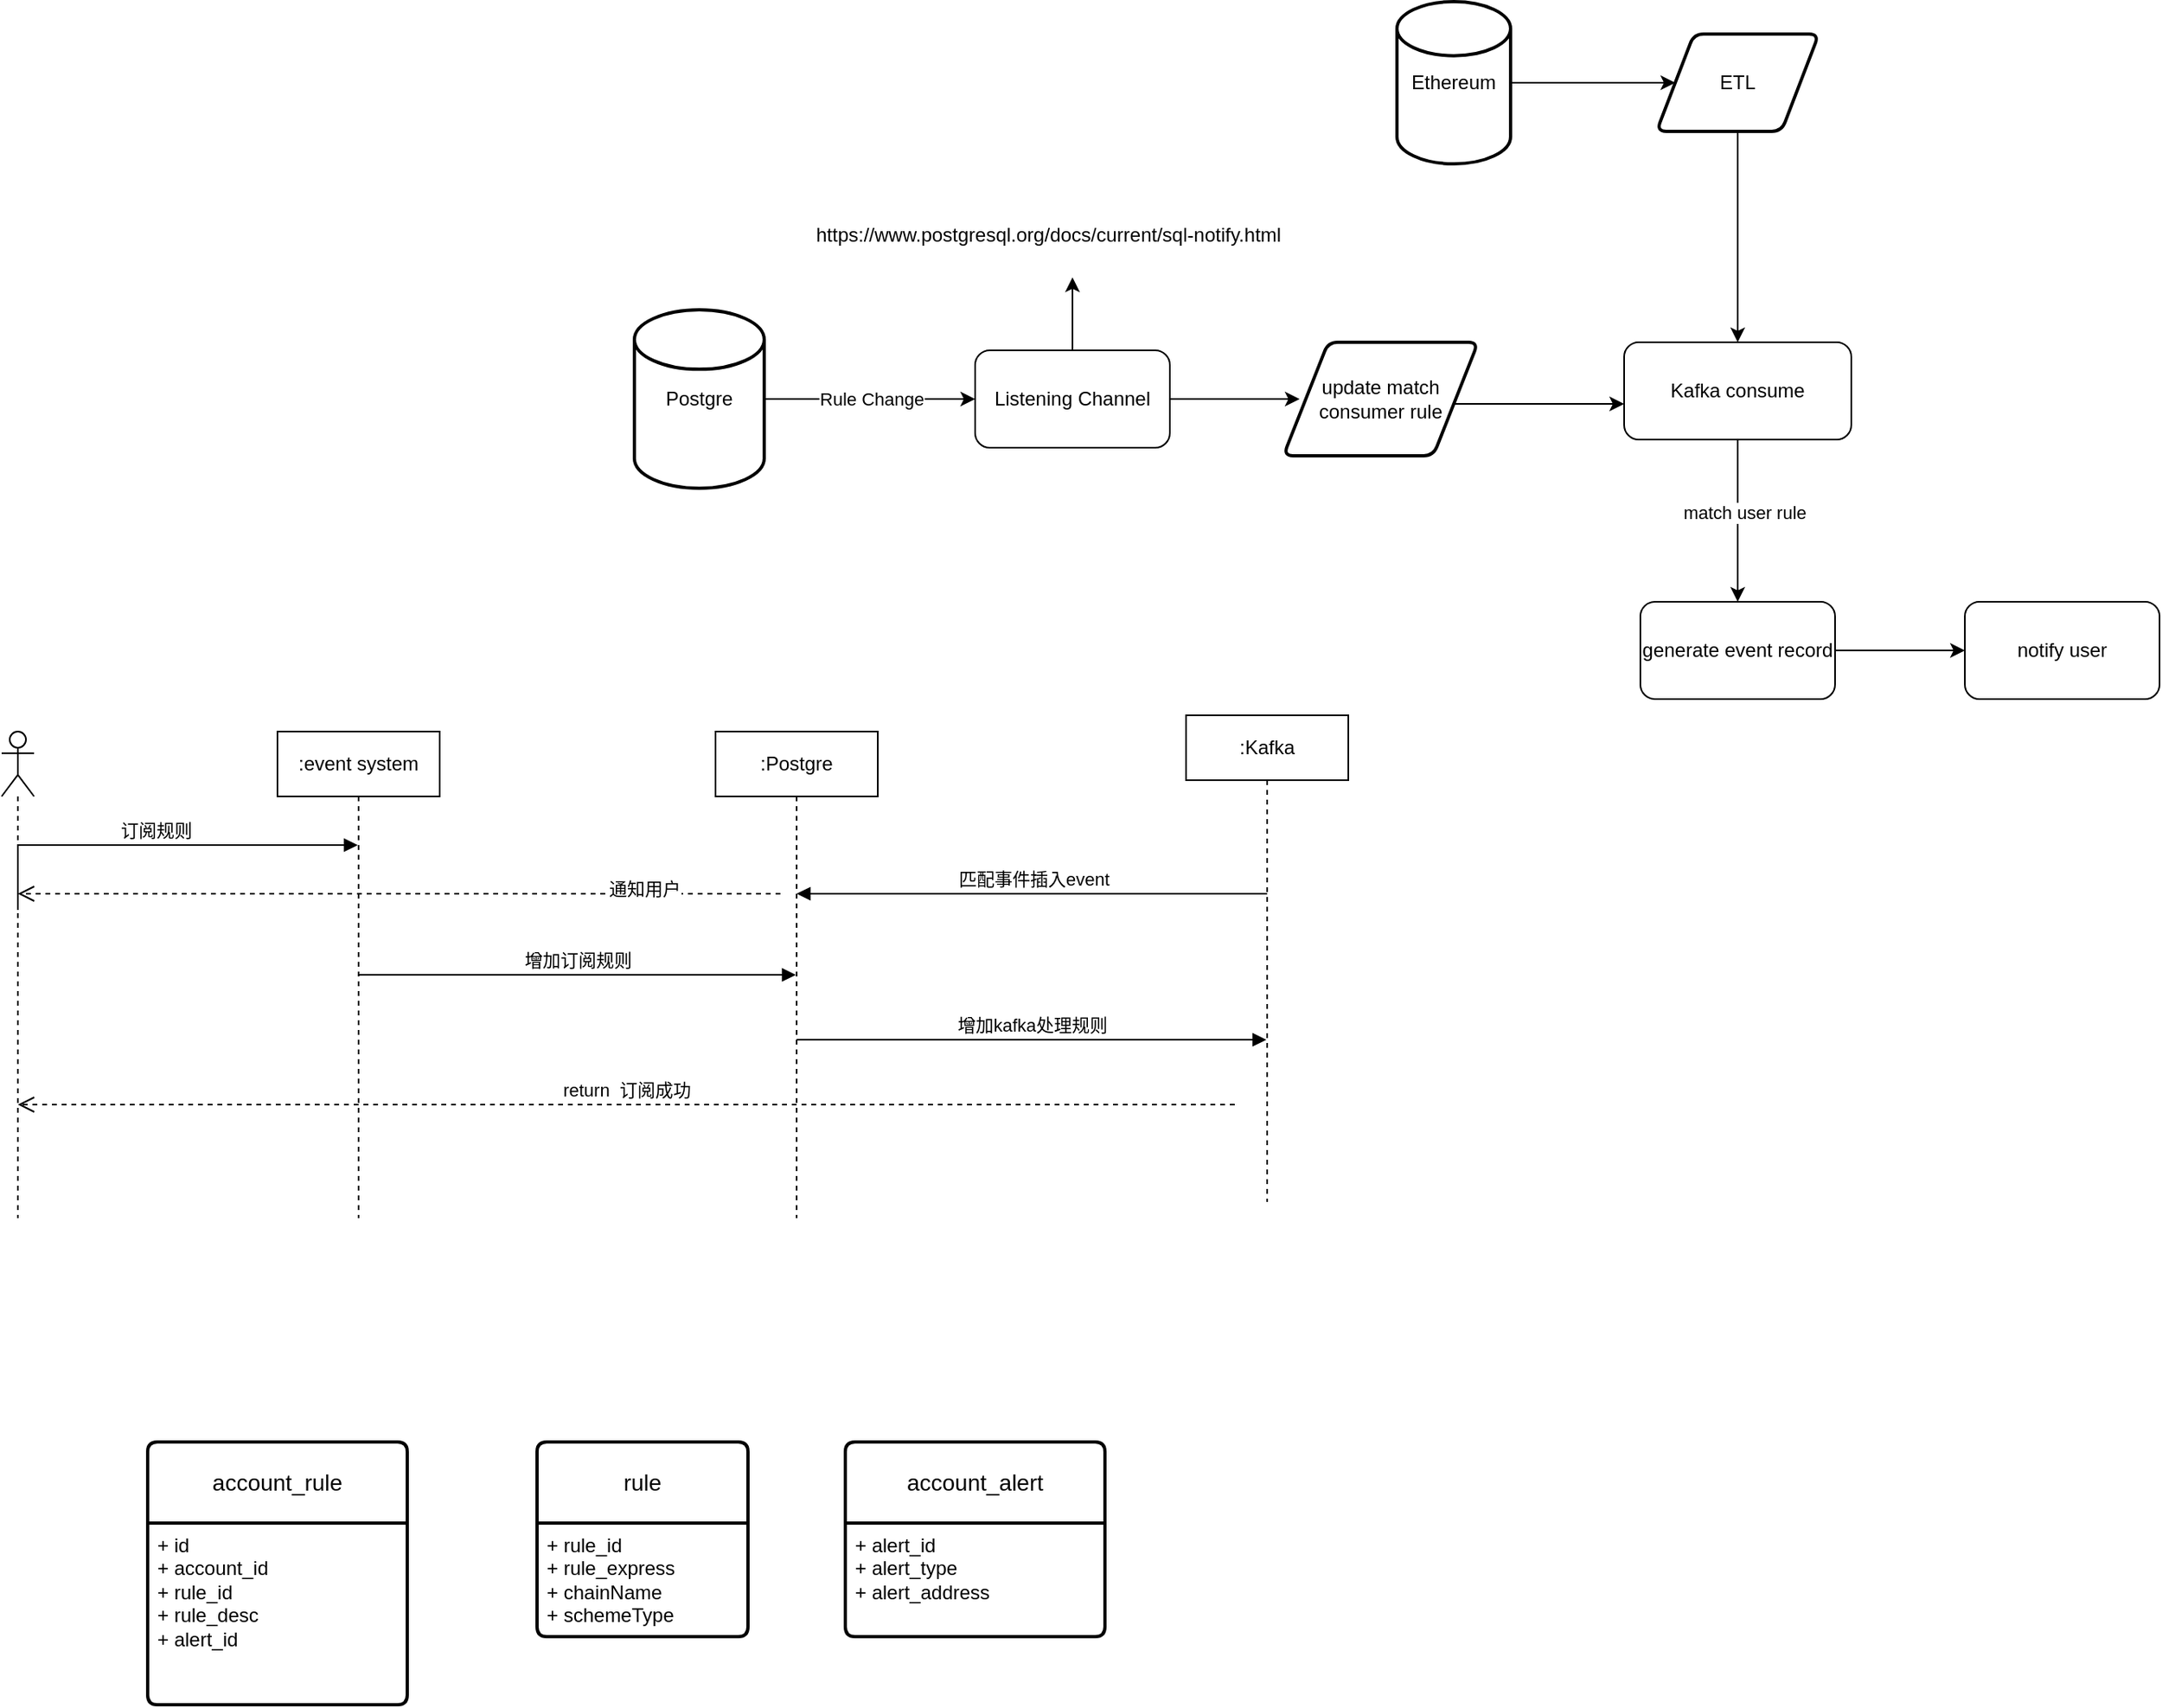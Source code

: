 <mxfile version="21.3.6" type="github">
  <diagram name="第 1 页" id="WKOajXAuy44UoEpm-j3J">
    <mxGraphModel dx="1434" dy="800" grid="1" gridSize="10" guides="1" tooltips="1" connect="1" arrows="1" fold="1" page="1" pageScale="1" pageWidth="1654" pageHeight="2336" math="0" shadow="0">
      <root>
        <mxCell id="0" />
        <mxCell id="1" parent="0" />
        <mxCell id="4RL9cxB60USZuB9PjdWt-29" value="" style="group" parent="1" vertex="1" connectable="0">
          <mxGeometry x="580" y="300" width="760" height="190" as="geometry" />
        </mxCell>
        <mxCell id="Ua5t-kMHucpOH0GJdCgf-6" value="" style="group" parent="4RL9cxB60USZuB9PjdWt-29" vertex="1" connectable="0">
          <mxGeometry x="500" y="-140" width="260" height="100" as="geometry" />
        </mxCell>
        <mxCell id="4RL9cxB60USZuB9PjdWt-5" value="Ethereum" style="strokeWidth=2;html=1;shape=mxgraph.flowchart.database;whiteSpace=wrap;" parent="Ua5t-kMHucpOH0GJdCgf-6" vertex="1">
          <mxGeometry width="70" height="100" as="geometry" />
        </mxCell>
        <mxCell id="4RL9cxB60USZuB9PjdWt-7" value="ETL" style="shape=parallelogram;html=1;strokeWidth=2;perimeter=parallelogramPerimeter;whiteSpace=wrap;rounded=1;arcSize=12;size=0.23;" parent="Ua5t-kMHucpOH0GJdCgf-6" vertex="1">
          <mxGeometry x="160" y="20" width="100" height="60" as="geometry" />
        </mxCell>
        <mxCell id="4RL9cxB60USZuB9PjdWt-8" style="edgeStyle=orthogonalEdgeStyle;rounded=0;orthogonalLoop=1;jettySize=auto;html=1;exitX=1;exitY=0.5;exitDx=0;exitDy=0;exitPerimeter=0;" parent="Ua5t-kMHucpOH0GJdCgf-6" source="4RL9cxB60USZuB9PjdWt-5" target="4RL9cxB60USZuB9PjdWt-7" edge="1">
          <mxGeometry relative="1" as="geometry" />
        </mxCell>
        <mxCell id="Ua5t-kMHucpOH0GJdCgf-5" value="" style="group" parent="1" vertex="1" connectable="0">
          <mxGeometry x="610" y="290" width="940" height="300" as="geometry" />
        </mxCell>
        <mxCell id="4RL9cxB60USZuB9PjdWt-11" value="Postgre" style="strokeWidth=2;html=1;shape=mxgraph.flowchart.database;whiteSpace=wrap;" parent="Ua5t-kMHucpOH0GJdCgf-5" vertex="1">
          <mxGeometry y="60" width="80" height="110" as="geometry" />
        </mxCell>
        <mxCell id="4RL9cxB60USZuB9PjdWt-32" value="" style="edgeStyle=orthogonalEdgeStyle;rounded=0;orthogonalLoop=1;jettySize=auto;html=1;" parent="Ua5t-kMHucpOH0GJdCgf-5" source="4RL9cxB60USZuB9PjdWt-21" edge="1">
          <mxGeometry relative="1" as="geometry">
            <mxPoint x="410" y="115" as="targetPoint" />
          </mxGeometry>
        </mxCell>
        <mxCell id="4RL9cxB60USZuB9PjdWt-21" value="Listening Channel" style="rounded=1;whiteSpace=wrap;html=1;" parent="Ua5t-kMHucpOH0GJdCgf-5" vertex="1">
          <mxGeometry x="210" y="85" width="120" height="60" as="geometry" />
        </mxCell>
        <mxCell id="4RL9cxB60USZuB9PjdWt-23" style="edgeStyle=orthogonalEdgeStyle;rounded=0;orthogonalLoop=1;jettySize=auto;html=1;exitX=1;exitY=0.5;exitDx=0;exitDy=0;exitPerimeter=0;entryX=0;entryY=0.5;entryDx=0;entryDy=0;" parent="Ua5t-kMHucpOH0GJdCgf-5" source="4RL9cxB60USZuB9PjdWt-11" target="4RL9cxB60USZuB9PjdWt-21" edge="1">
          <mxGeometry relative="1" as="geometry" />
        </mxCell>
        <mxCell id="4RL9cxB60USZuB9PjdWt-24" value="Rule Change" style="edgeLabel;html=1;align=center;verticalAlign=middle;resizable=0;points=[];" parent="4RL9cxB60USZuB9PjdWt-23" vertex="1" connectable="0">
          <mxGeometry x="0.268" y="-1" relative="1" as="geometry">
            <mxPoint x="-17" y="-1" as="offset" />
          </mxGeometry>
        </mxCell>
        <mxCell id="4RL9cxB60USZuB9PjdWt-14" value="Kafka consume" style="rounded=1;whiteSpace=wrap;html=1;" parent="Ua5t-kMHucpOH0GJdCgf-5" vertex="1">
          <mxGeometry x="610" y="80" width="140" height="60" as="geometry" />
        </mxCell>
        <mxCell id="4RL9cxB60USZuB9PjdWt-38" value="generate event record" style="rounded=1;whiteSpace=wrap;html=1;" parent="Ua5t-kMHucpOH0GJdCgf-5" vertex="1">
          <mxGeometry x="620" y="240" width="120" height="60" as="geometry" />
        </mxCell>
        <mxCell id="4RL9cxB60USZuB9PjdWt-39" style="edgeStyle=orthogonalEdgeStyle;rounded=0;orthogonalLoop=1;jettySize=auto;html=1;exitX=0.5;exitY=1;exitDx=0;exitDy=0;entryX=0.5;entryY=0;entryDx=0;entryDy=0;" parent="Ua5t-kMHucpOH0GJdCgf-5" source="4RL9cxB60USZuB9PjdWt-14" target="4RL9cxB60USZuB9PjdWt-38" edge="1">
          <mxGeometry relative="1" as="geometry" />
        </mxCell>
        <mxCell id="4RL9cxB60USZuB9PjdWt-42" value="match user rule" style="edgeLabel;html=1;align=center;verticalAlign=middle;resizable=0;points=[];" parent="4RL9cxB60USZuB9PjdWt-39" vertex="1" connectable="0">
          <mxGeometry x="-0.098" y="4" relative="1" as="geometry">
            <mxPoint as="offset" />
          </mxGeometry>
        </mxCell>
        <mxCell id="4RL9cxB60USZuB9PjdWt-41" value="" style="edgeStyle=orthogonalEdgeStyle;rounded=0;orthogonalLoop=1;jettySize=auto;html=1;" parent="Ua5t-kMHucpOH0GJdCgf-5" source="4RL9cxB60USZuB9PjdWt-40" target="4RL9cxB60USZuB9PjdWt-14" edge="1">
          <mxGeometry relative="1" as="geometry">
            <Array as="points">
              <mxPoint x="590" y="118" />
              <mxPoint x="590" y="118" />
            </Array>
          </mxGeometry>
        </mxCell>
        <mxCell id="4RL9cxB60USZuB9PjdWt-40" value="update match&lt;br style=&quot;border-color: var(--border-color);&quot;&gt;consumer rule" style="shape=parallelogram;html=1;strokeWidth=2;perimeter=parallelogramPerimeter;whiteSpace=wrap;rounded=1;arcSize=12;size=0.23;" parent="Ua5t-kMHucpOH0GJdCgf-5" vertex="1">
          <mxGeometry x="400" y="80" width="120" height="70" as="geometry" />
        </mxCell>
        <mxCell id="4RL9cxB60USZuB9PjdWt-45" value="notify user" style="whiteSpace=wrap;html=1;rounded=1;" parent="Ua5t-kMHucpOH0GJdCgf-5" vertex="1">
          <mxGeometry x="820" y="240" width="120" height="60" as="geometry" />
        </mxCell>
        <mxCell id="4RL9cxB60USZuB9PjdWt-46" value="" style="edgeStyle=orthogonalEdgeStyle;rounded=0;orthogonalLoop=1;jettySize=auto;html=1;" parent="Ua5t-kMHucpOH0GJdCgf-5" source="4RL9cxB60USZuB9PjdWt-38" target="4RL9cxB60USZuB9PjdWt-45" edge="1">
          <mxGeometry relative="1" as="geometry" />
        </mxCell>
        <UserObject label="https://www.postgresql.org/docs/current/sql-notify.html" link="https://www.postgresql.org/docs/current/sql-notify.html" linkTarget="_blank" id="Ua5t-kMHucpOH0GJdCgf-2">
          <mxCell style="text;whiteSpace=wrap;html=1;" parent="Ua5t-kMHucpOH0GJdCgf-5" vertex="1">
            <mxGeometry x="110" width="320" height="40" as="geometry" />
          </mxCell>
        </UserObject>
        <mxCell id="Ua5t-kMHucpOH0GJdCgf-4" style="edgeStyle=orthogonalEdgeStyle;rounded=0;orthogonalLoop=1;jettySize=auto;html=1;exitX=0.5;exitY=0;exitDx=0;exitDy=0;" parent="Ua5t-kMHucpOH0GJdCgf-5" source="4RL9cxB60USZuB9PjdWt-21" target="Ua5t-kMHucpOH0GJdCgf-2" edge="1">
          <mxGeometry relative="1" as="geometry" />
        </mxCell>
        <mxCell id="4RL9cxB60USZuB9PjdWt-36" style="edgeStyle=orthogonalEdgeStyle;rounded=0;orthogonalLoop=1;jettySize=auto;html=1;exitX=0.5;exitY=1;exitDx=0;exitDy=0;entryX=0.5;entryY=0;entryDx=0;entryDy=0;" parent="1" source="4RL9cxB60USZuB9PjdWt-7" target="4RL9cxB60USZuB9PjdWt-14" edge="1">
          <mxGeometry relative="1" as="geometry" />
        </mxCell>
        <mxCell id="Ua5t-kMHucpOH0GJdCgf-8" value=":event system" style="shape=umlLifeline;perimeter=lifelinePerimeter;whiteSpace=wrap;html=1;container=1;dropTarget=0;collapsible=0;recursiveResize=0;outlineConnect=0;portConstraint=eastwest;newEdgeStyle={&quot;edgeStyle&quot;:&quot;elbowEdgeStyle&quot;,&quot;elbow&quot;:&quot;vertical&quot;,&quot;curved&quot;:0,&quot;rounded&quot;:0};" parent="1" vertex="1">
          <mxGeometry x="390" y="610" width="100" height="300" as="geometry" />
        </mxCell>
        <mxCell id="Ua5t-kMHucpOH0GJdCgf-13" value=":Postgre" style="shape=umlLifeline;perimeter=lifelinePerimeter;whiteSpace=wrap;html=1;container=1;dropTarget=0;collapsible=0;recursiveResize=0;outlineConnect=0;portConstraint=eastwest;newEdgeStyle={&quot;edgeStyle&quot;:&quot;elbowEdgeStyle&quot;,&quot;elbow&quot;:&quot;vertical&quot;,&quot;curved&quot;:0,&quot;rounded&quot;:0};" parent="1" vertex="1">
          <mxGeometry x="660" y="610" width="100" height="300" as="geometry" />
        </mxCell>
        <mxCell id="Ua5t-kMHucpOH0GJdCgf-15" value="" style="shape=umlLifeline;perimeter=lifelinePerimeter;whiteSpace=wrap;html=1;container=1;dropTarget=0;collapsible=0;recursiveResize=0;outlineConnect=0;portConstraint=eastwest;newEdgeStyle={&quot;edgeStyle&quot;:&quot;elbowEdgeStyle&quot;,&quot;elbow&quot;:&quot;vertical&quot;,&quot;curved&quot;:0,&quot;rounded&quot;:0};participant=umlActor;" parent="1" vertex="1">
          <mxGeometry x="220" y="610" width="20" height="300" as="geometry" />
        </mxCell>
        <mxCell id="Ua5t-kMHucpOH0GJdCgf-16" value="订阅规则" style="html=1;verticalAlign=bottom;endArrow=block;edgeStyle=elbowEdgeStyle;elbow=vertical;curved=0;rounded=0;" parent="1" target="Ua5t-kMHucpOH0GJdCgf-8" edge="1">
          <mxGeometry width="80" relative="1" as="geometry">
            <mxPoint x="230" y="720" as="sourcePoint" />
            <mxPoint x="310" y="720" as="targetPoint" />
            <Array as="points">
              <mxPoint x="330" y="680" />
            </Array>
          </mxGeometry>
        </mxCell>
        <mxCell id="Ua5t-kMHucpOH0GJdCgf-17" value="增加订阅规则" style="html=1;verticalAlign=bottom;endArrow=block;edgeStyle=elbowEdgeStyle;elbow=vertical;curved=0;rounded=0;" parent="1" target="Ua5t-kMHucpOH0GJdCgf-13" edge="1">
          <mxGeometry width="80" relative="1" as="geometry">
            <mxPoint x="440" y="760" as="sourcePoint" />
            <mxPoint x="520" y="760" as="targetPoint" />
          </mxGeometry>
        </mxCell>
        <mxCell id="Ua5t-kMHucpOH0GJdCgf-18" value=":Kafka" style="shape=umlLifeline;perimeter=lifelinePerimeter;whiteSpace=wrap;html=1;container=1;dropTarget=0;collapsible=0;recursiveResize=0;outlineConnect=0;portConstraint=eastwest;newEdgeStyle={&quot;edgeStyle&quot;:&quot;elbowEdgeStyle&quot;,&quot;elbow&quot;:&quot;vertical&quot;,&quot;curved&quot;:0,&quot;rounded&quot;:0};" parent="1" vertex="1">
          <mxGeometry x="950" y="600" width="100" height="300" as="geometry" />
        </mxCell>
        <mxCell id="Ua5t-kMHucpOH0GJdCgf-19" value="增加kafka处理规则" style="html=1;verticalAlign=bottom;endArrow=block;edgeStyle=elbowEdgeStyle;elbow=vertical;curved=0;rounded=0;" parent="1" target="Ua5t-kMHucpOH0GJdCgf-18" edge="1">
          <mxGeometry width="80" relative="1" as="geometry">
            <mxPoint x="710" y="800" as="sourcePoint" />
            <mxPoint x="790" y="800" as="targetPoint" />
          </mxGeometry>
        </mxCell>
        <mxCell id="Ua5t-kMHucpOH0GJdCgf-20" value="return&amp;nbsp; 订阅成功" style="html=1;verticalAlign=bottom;endArrow=open;dashed=1;endSize=8;edgeStyle=elbowEdgeStyle;elbow=vertical;curved=0;rounded=0;" parent="1" target="Ua5t-kMHucpOH0GJdCgf-15" edge="1">
          <mxGeometry relative="1" as="geometry">
            <mxPoint x="980" y="840" as="sourcePoint" />
            <mxPoint x="900" y="840" as="targetPoint" />
            <Array as="points">
              <mxPoint x="930" y="840" />
              <mxPoint x="910" y="850" />
              <mxPoint x="970" y="840" />
            </Array>
          </mxGeometry>
        </mxCell>
        <mxCell id="Ua5t-kMHucpOH0GJdCgf-25" value="匹配事件插入event" style="html=1;verticalAlign=bottom;endArrow=block;edgeStyle=elbowEdgeStyle;elbow=vertical;curved=0;rounded=0;" parent="1" target="Ua5t-kMHucpOH0GJdCgf-13" edge="1">
          <mxGeometry x="-0.002" width="80" relative="1" as="geometry">
            <mxPoint x="1000" y="710" as="sourcePoint" />
            <mxPoint x="1080" y="710" as="targetPoint" />
            <mxPoint as="offset" />
          </mxGeometry>
        </mxCell>
        <mxCell id="Ua5t-kMHucpOH0GJdCgf-28" value="" style="html=1;verticalAlign=bottom;endArrow=open;dashed=1;endSize=8;edgeStyle=elbowEdgeStyle;elbow=vertical;curved=0;rounded=0;" parent="1" target="Ua5t-kMHucpOH0GJdCgf-15" edge="1">
          <mxGeometry relative="1" as="geometry">
            <mxPoint x="700" y="710" as="sourcePoint" />
            <mxPoint x="620" y="710" as="targetPoint" />
          </mxGeometry>
        </mxCell>
        <mxCell id="Ua5t-kMHucpOH0GJdCgf-30" value="通知用户" style="edgeLabel;html=1;align=center;verticalAlign=middle;resizable=0;points=[];" parent="Ua5t-kMHucpOH0GJdCgf-28" vertex="1" connectable="0">
          <mxGeometry x="-0.643" y="-3" relative="1" as="geometry">
            <mxPoint as="offset" />
          </mxGeometry>
        </mxCell>
        <mxCell id="XObvDkZKBCitg4V73ZSC-1" value="rule" style="swimlane;childLayout=stackLayout;horizontal=1;startSize=50;horizontalStack=0;rounded=1;fontSize=14;fontStyle=0;strokeWidth=2;resizeParent=0;resizeLast=1;shadow=0;dashed=0;align=center;arcSize=4;whiteSpace=wrap;html=1;" parent="1" vertex="1">
          <mxGeometry x="550" y="1048" width="130" height="120" as="geometry" />
        </mxCell>
        <mxCell id="XObvDkZKBCitg4V73ZSC-2" value="+ rule_id&lt;br&gt;+ rule_express&lt;br&gt;+&amp;nbsp;chainName&lt;br&gt;+&amp;nbsp;schemeType" style="align=left;strokeColor=none;fillColor=none;spacingLeft=4;fontSize=12;verticalAlign=top;resizable=0;rotatable=0;part=1;html=1;" parent="XObvDkZKBCitg4V73ZSC-1" vertex="1">
          <mxGeometry y="50" width="130" height="70" as="geometry" />
        </mxCell>
        <mxCell id="XObvDkZKBCitg4V73ZSC-3" value="account_alert" style="swimlane;childLayout=stackLayout;horizontal=1;startSize=50;horizontalStack=0;rounded=1;fontSize=14;fontStyle=0;strokeWidth=2;resizeParent=0;resizeLast=1;shadow=0;dashed=0;align=center;arcSize=4;whiteSpace=wrap;html=1;" parent="1" vertex="1">
          <mxGeometry x="740" y="1048" width="160" height="120" as="geometry" />
        </mxCell>
        <mxCell id="XObvDkZKBCitg4V73ZSC-4" value="+ alert_id&lt;br&gt;+ alert_type&lt;br&gt;+ alert_address" style="align=left;strokeColor=none;fillColor=none;spacingLeft=4;fontSize=12;verticalAlign=top;resizable=0;rotatable=0;part=1;html=1;" parent="XObvDkZKBCitg4V73ZSC-3" vertex="1">
          <mxGeometry y="50" width="160" height="70" as="geometry" />
        </mxCell>
        <mxCell id="XObvDkZKBCitg4V73ZSC-5" value="account_rule" style="swimlane;childLayout=stackLayout;horizontal=1;startSize=50;horizontalStack=0;rounded=1;fontSize=14;fontStyle=0;strokeWidth=2;resizeParent=0;resizeLast=1;shadow=0;dashed=0;align=center;arcSize=4;whiteSpace=wrap;html=1;" parent="1" vertex="1">
          <mxGeometry x="310" y="1048" width="160" height="162" as="geometry" />
        </mxCell>
        <mxCell id="XObvDkZKBCitg4V73ZSC-6" value="+ id&lt;br&gt;+ account_id&lt;br&gt;+ rule_id&lt;br&gt;+ rule_desc&lt;br&gt;+ alert_id" style="align=left;strokeColor=none;fillColor=none;spacingLeft=4;fontSize=12;verticalAlign=top;resizable=0;rotatable=0;part=1;html=1;" parent="XObvDkZKBCitg4V73ZSC-5" vertex="1">
          <mxGeometry y="50" width="160" height="112" as="geometry" />
        </mxCell>
      </root>
    </mxGraphModel>
  </diagram>
</mxfile>
